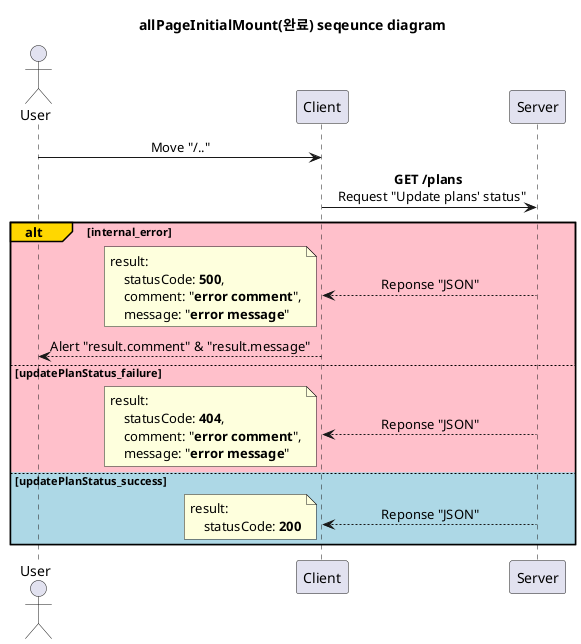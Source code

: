 @startuml allPageInitialMount(완료)
'http://localhost:3000/

title allPageInitialMount(완료) seqeunce diagram

skinparam SequenceMessageAlignment center

participant Server order 30
participant Client order 20
actor User order 10

User -> Client: Move "/.."

Client -> Server: **GET /plans** \n Request "Update plans' status"

alt#Gold #Pink internal_error
    Client <-- Server: Reponse "JSON"
    note left
        result:
            statusCode: **500**,
            comment: "**error comment**",
            message: "**error message**"
    end note
    User <-- Client: Alert "result.comment" & "result.message"

else #Pink updatePlanStatus_failure
    Client <-- Server: Reponse "JSON"
    note left
        result:
            statusCode: **404**,
            comment: "**error comment**",
            message: "**error message**"
    end note

else #LightBlue updatePlanStatus_success
    Client <-- Server: Reponse "JSON"
    note left
        result:
            statusCode: **200**
    end note

end

@enduml